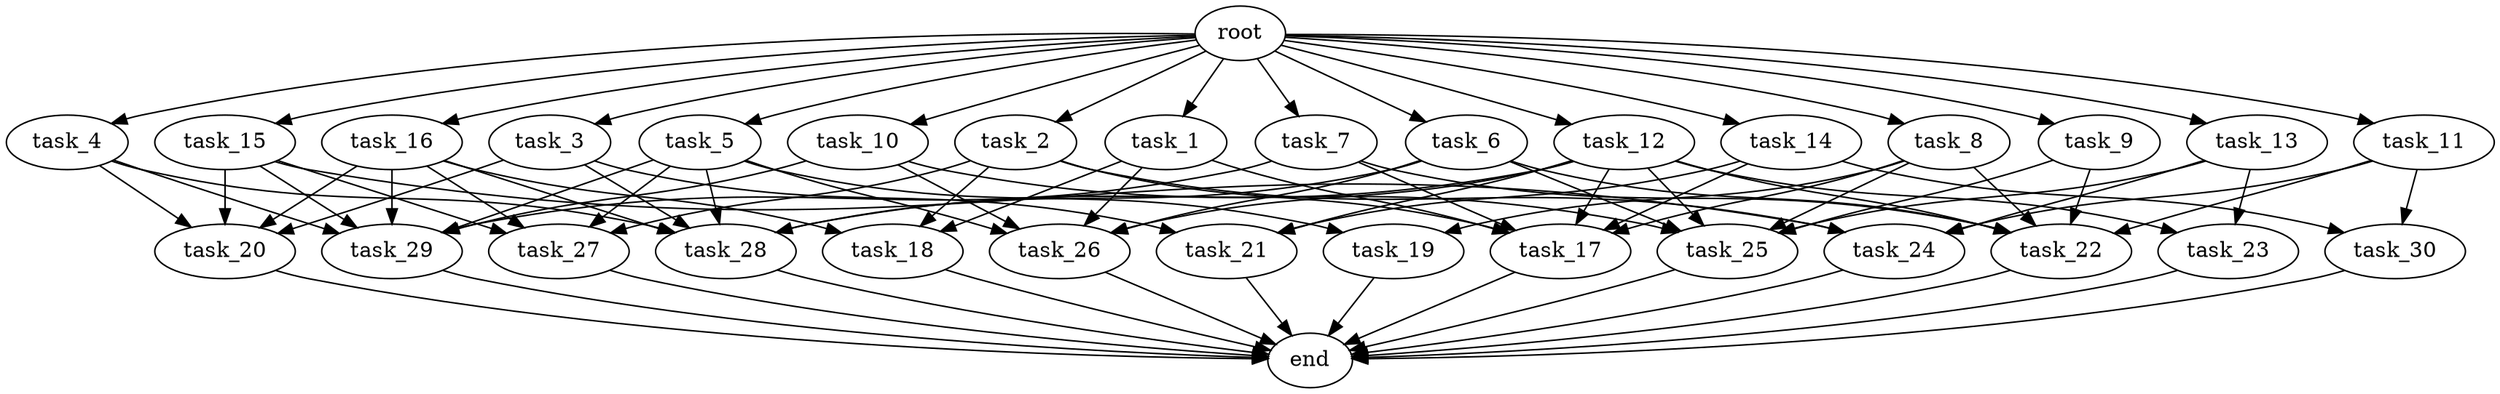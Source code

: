 digraph G {
  root [size="0.000000e+00"];
  task_1 [size="5.327923e+10"];
  task_2 [size="4.008764e+10"];
  task_3 [size="4.135006e+10"];
  task_4 [size="6.209128e+10"];
  task_5 [size="5.479942e+10"];
  task_6 [size="9.738943e+10"];
  task_7 [size="3.838781e+10"];
  task_8 [size="3.407801e+10"];
  task_9 [size="8.139343e+10"];
  task_10 [size="5.910111e+10"];
  task_11 [size="7.843355e+10"];
  task_12 [size="4.354102e+10"];
  task_13 [size="7.873480e+10"];
  task_14 [size="5.445724e+10"];
  task_15 [size="2.362307e+10"];
  task_16 [size="6.626460e+10"];
  task_17 [size="7.798661e+09"];
  task_18 [size="9.308702e+10"];
  task_19 [size="5.742309e+10"];
  task_20 [size="4.866816e+10"];
  task_21 [size="5.922039e+10"];
  task_22 [size="4.629621e+10"];
  task_23 [size="5.551322e+10"];
  task_24 [size="8.220409e+10"];
  task_25 [size="1.762564e+10"];
  task_26 [size="9.558879e+10"];
  task_27 [size="6.970067e+09"];
  task_28 [size="1.088338e+10"];
  task_29 [size="8.140853e+10"];
  task_30 [size="7.713662e+10"];
  end [size="0.000000e+00"];

  root -> task_1 [size="1.000000e-12"];
  root -> task_2 [size="1.000000e-12"];
  root -> task_3 [size="1.000000e-12"];
  root -> task_4 [size="1.000000e-12"];
  root -> task_5 [size="1.000000e-12"];
  root -> task_6 [size="1.000000e-12"];
  root -> task_7 [size="1.000000e-12"];
  root -> task_8 [size="1.000000e-12"];
  root -> task_9 [size="1.000000e-12"];
  root -> task_10 [size="1.000000e-12"];
  root -> task_11 [size="1.000000e-12"];
  root -> task_12 [size="1.000000e-12"];
  root -> task_13 [size="1.000000e-12"];
  root -> task_14 [size="1.000000e-12"];
  root -> task_15 [size="1.000000e-12"];
  root -> task_16 [size="1.000000e-12"];
  task_1 -> task_17 [size="1.299777e+07"];
  task_1 -> task_18 [size="3.102901e+08"];
  task_1 -> task_26 [size="1.911776e+08"];
  task_2 -> task_17 [size="1.299777e+07"];
  task_2 -> task_18 [size="3.102901e+08"];
  task_2 -> task_24 [size="2.055102e+08"];
  task_2 -> task_27 [size="1.742517e+07"];
  task_3 -> task_20 [size="1.216704e+08"];
  task_3 -> task_21 [size="1.974013e+08"];
  task_3 -> task_28 [size="1.813896e+07"];
  task_4 -> task_20 [size="1.216704e+08"];
  task_4 -> task_28 [size="1.813896e+07"];
  task_4 -> task_29 [size="1.356809e+08"];
  task_5 -> task_19 [size="2.871154e+08"];
  task_5 -> task_26 [size="1.911776e+08"];
  task_5 -> task_27 [size="1.742517e+07"];
  task_5 -> task_28 [size="1.813896e+07"];
  task_5 -> task_29 [size="1.356809e+08"];
  task_6 -> task_22 [size="7.716036e+07"];
  task_6 -> task_25 [size="2.937606e+07"];
  task_6 -> task_26 [size="1.911776e+08"];
  task_6 -> task_28 [size="1.813896e+07"];
  task_7 -> task_17 [size="1.299777e+07"];
  task_7 -> task_22 [size="7.716036e+07"];
  task_7 -> task_29 [size="1.356809e+08"];
  task_8 -> task_17 [size="1.299777e+07"];
  task_8 -> task_19 [size="2.871154e+08"];
  task_8 -> task_22 [size="7.716036e+07"];
  task_8 -> task_25 [size="2.937606e+07"];
  task_9 -> task_22 [size="7.716036e+07"];
  task_9 -> task_25 [size="2.937606e+07"];
  task_10 -> task_25 [size="2.937606e+07"];
  task_10 -> task_26 [size="1.911776e+08"];
  task_10 -> task_29 [size="1.356809e+08"];
  task_11 -> task_22 [size="7.716036e+07"];
  task_11 -> task_24 [size="2.055102e+08"];
  task_11 -> task_30 [size="3.856831e+08"];
  task_12 -> task_17 [size="1.299777e+07"];
  task_12 -> task_21 [size="1.974013e+08"];
  task_12 -> task_22 [size="7.716036e+07"];
  task_12 -> task_23 [size="2.775661e+08"];
  task_12 -> task_25 [size="2.937606e+07"];
  task_12 -> task_26 [size="1.911776e+08"];
  task_12 -> task_28 [size="1.813896e+07"];
  task_13 -> task_23 [size="2.775661e+08"];
  task_13 -> task_24 [size="2.055102e+08"];
  task_13 -> task_25 [size="2.937606e+07"];
  task_14 -> task_17 [size="1.299777e+07"];
  task_14 -> task_21 [size="1.974013e+08"];
  task_14 -> task_30 [size="3.856831e+08"];
  task_15 -> task_20 [size="1.216704e+08"];
  task_15 -> task_24 [size="2.055102e+08"];
  task_15 -> task_27 [size="1.742517e+07"];
  task_15 -> task_29 [size="1.356809e+08"];
  task_16 -> task_18 [size="3.102901e+08"];
  task_16 -> task_20 [size="1.216704e+08"];
  task_16 -> task_27 [size="1.742517e+07"];
  task_16 -> task_28 [size="1.813896e+07"];
  task_16 -> task_29 [size="1.356809e+08"];
  task_17 -> end [size="1.000000e-12"];
  task_18 -> end [size="1.000000e-12"];
  task_19 -> end [size="1.000000e-12"];
  task_20 -> end [size="1.000000e-12"];
  task_21 -> end [size="1.000000e-12"];
  task_22 -> end [size="1.000000e-12"];
  task_23 -> end [size="1.000000e-12"];
  task_24 -> end [size="1.000000e-12"];
  task_25 -> end [size="1.000000e-12"];
  task_26 -> end [size="1.000000e-12"];
  task_27 -> end [size="1.000000e-12"];
  task_28 -> end [size="1.000000e-12"];
  task_29 -> end [size="1.000000e-12"];
  task_30 -> end [size="1.000000e-12"];
}
